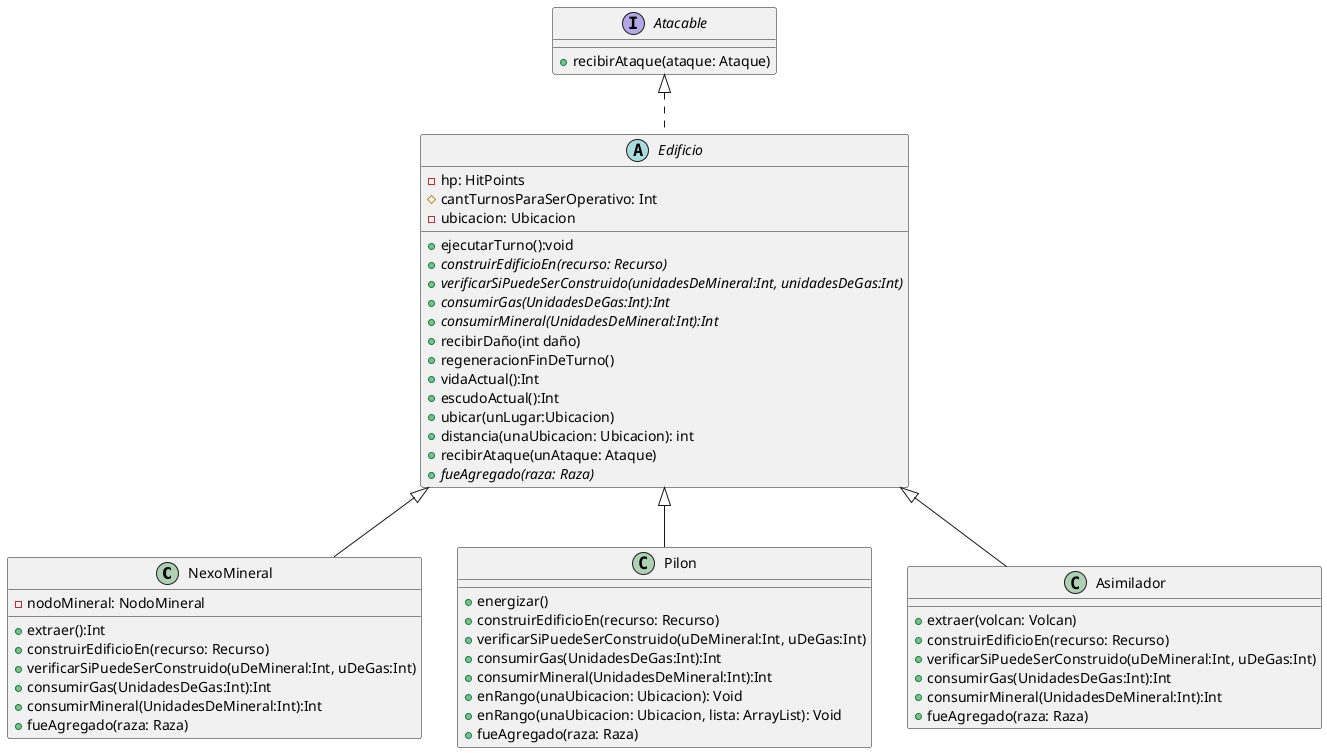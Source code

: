 @startuml
'https://plantuml.com/class-diagram

class NexoMineral{

    -nodoMineral: NodoMineral
    +extraer():Int
    +construirEdificioEn(recurso: Recurso)
    +verificarSiPuedeSerConstruido(uDeMineral:Int, uDeGas:Int)
    + consumirGas(UnidadesDeGas:Int):Int
    + consumirMineral(UnidadesDeMineral:Int):Int
    + fueAgregado(raza: Raza)

}

class Pilon{

    +energizar()
    +construirEdificioEn(recurso: Recurso)
    +verificarSiPuedeSerConstruido(uDeMineral:Int, uDeGas:Int)
    + consumirGas(UnidadesDeGas:Int):Int
    + consumirMineral(UnidadesDeMineral:Int):Int
    + enRango(unaUbicacion: Ubicacion): Void
    + enRango(unaUbicacion: Ubicacion, lista: ArrayList): Void
    + fueAgregado(raza: Raza)
}

class Asimilador{

    +extraer(volcan: Volcan)
    +construirEdificioEn(recurso: Recurso)
    +verificarSiPuedeSerConstruido(uDeMineral:Int, uDeGas:Int)
    + consumirGas(UnidadesDeGas:Int):Int
    + consumirMineral(UnidadesDeMineral:Int):Int
    + fueAgregado(raza: Raza)
}



interface Atacable {
    +recibirAtaque(ataque: Ataque)
}


abstract class Edificio {
    -hp: HitPoints
    #cantTurnosParaSerOperativo: Int
    -ubicacion: Ubicacion
    +ejecutarTurno():void
    + {abstract} construirEdificioEn(recurso: Recurso)
    + {abstract} verificarSiPuedeSerConstruido(unidadesDeMineral:Int, unidadesDeGas:Int)
    + {abstract} consumirGas(UnidadesDeGas:Int):Int
    + {abstract} consumirMineral(UnidadesDeMineral:Int):Int
    +recibirDaño(int daño)
    +regeneracionFinDeTurno()
    +vidaActual():Int
    +escudoActual():Int
    + ubicar(unLugar:Ubicacion)
    + distancia(unaUbicacion: Ubicacion): int
    +recibirAtaque(unAtaque: Ataque)
    + {abstract} fueAgregado(raza: Raza)
}

Edificio <|-- NexoMineral
Edificio <|-- Pilon
Edificio <|-- Asimilador
Atacable <|.. Edificio
@enduml